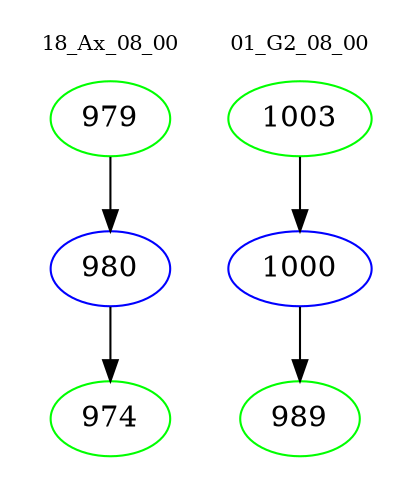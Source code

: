 digraph{
subgraph cluster_0 {
color = white
label = "18_Ax_08_00";
fontsize=10;
T0_979 [label="979", color="green"]
T0_979 -> T0_980 [color="black"]
T0_980 [label="980", color="blue"]
T0_980 -> T0_974 [color="black"]
T0_974 [label="974", color="green"]
}
subgraph cluster_1 {
color = white
label = "01_G2_08_00";
fontsize=10;
T1_1003 [label="1003", color="green"]
T1_1003 -> T1_1000 [color="black"]
T1_1000 [label="1000", color="blue"]
T1_1000 -> T1_989 [color="black"]
T1_989 [label="989", color="green"]
}
}
